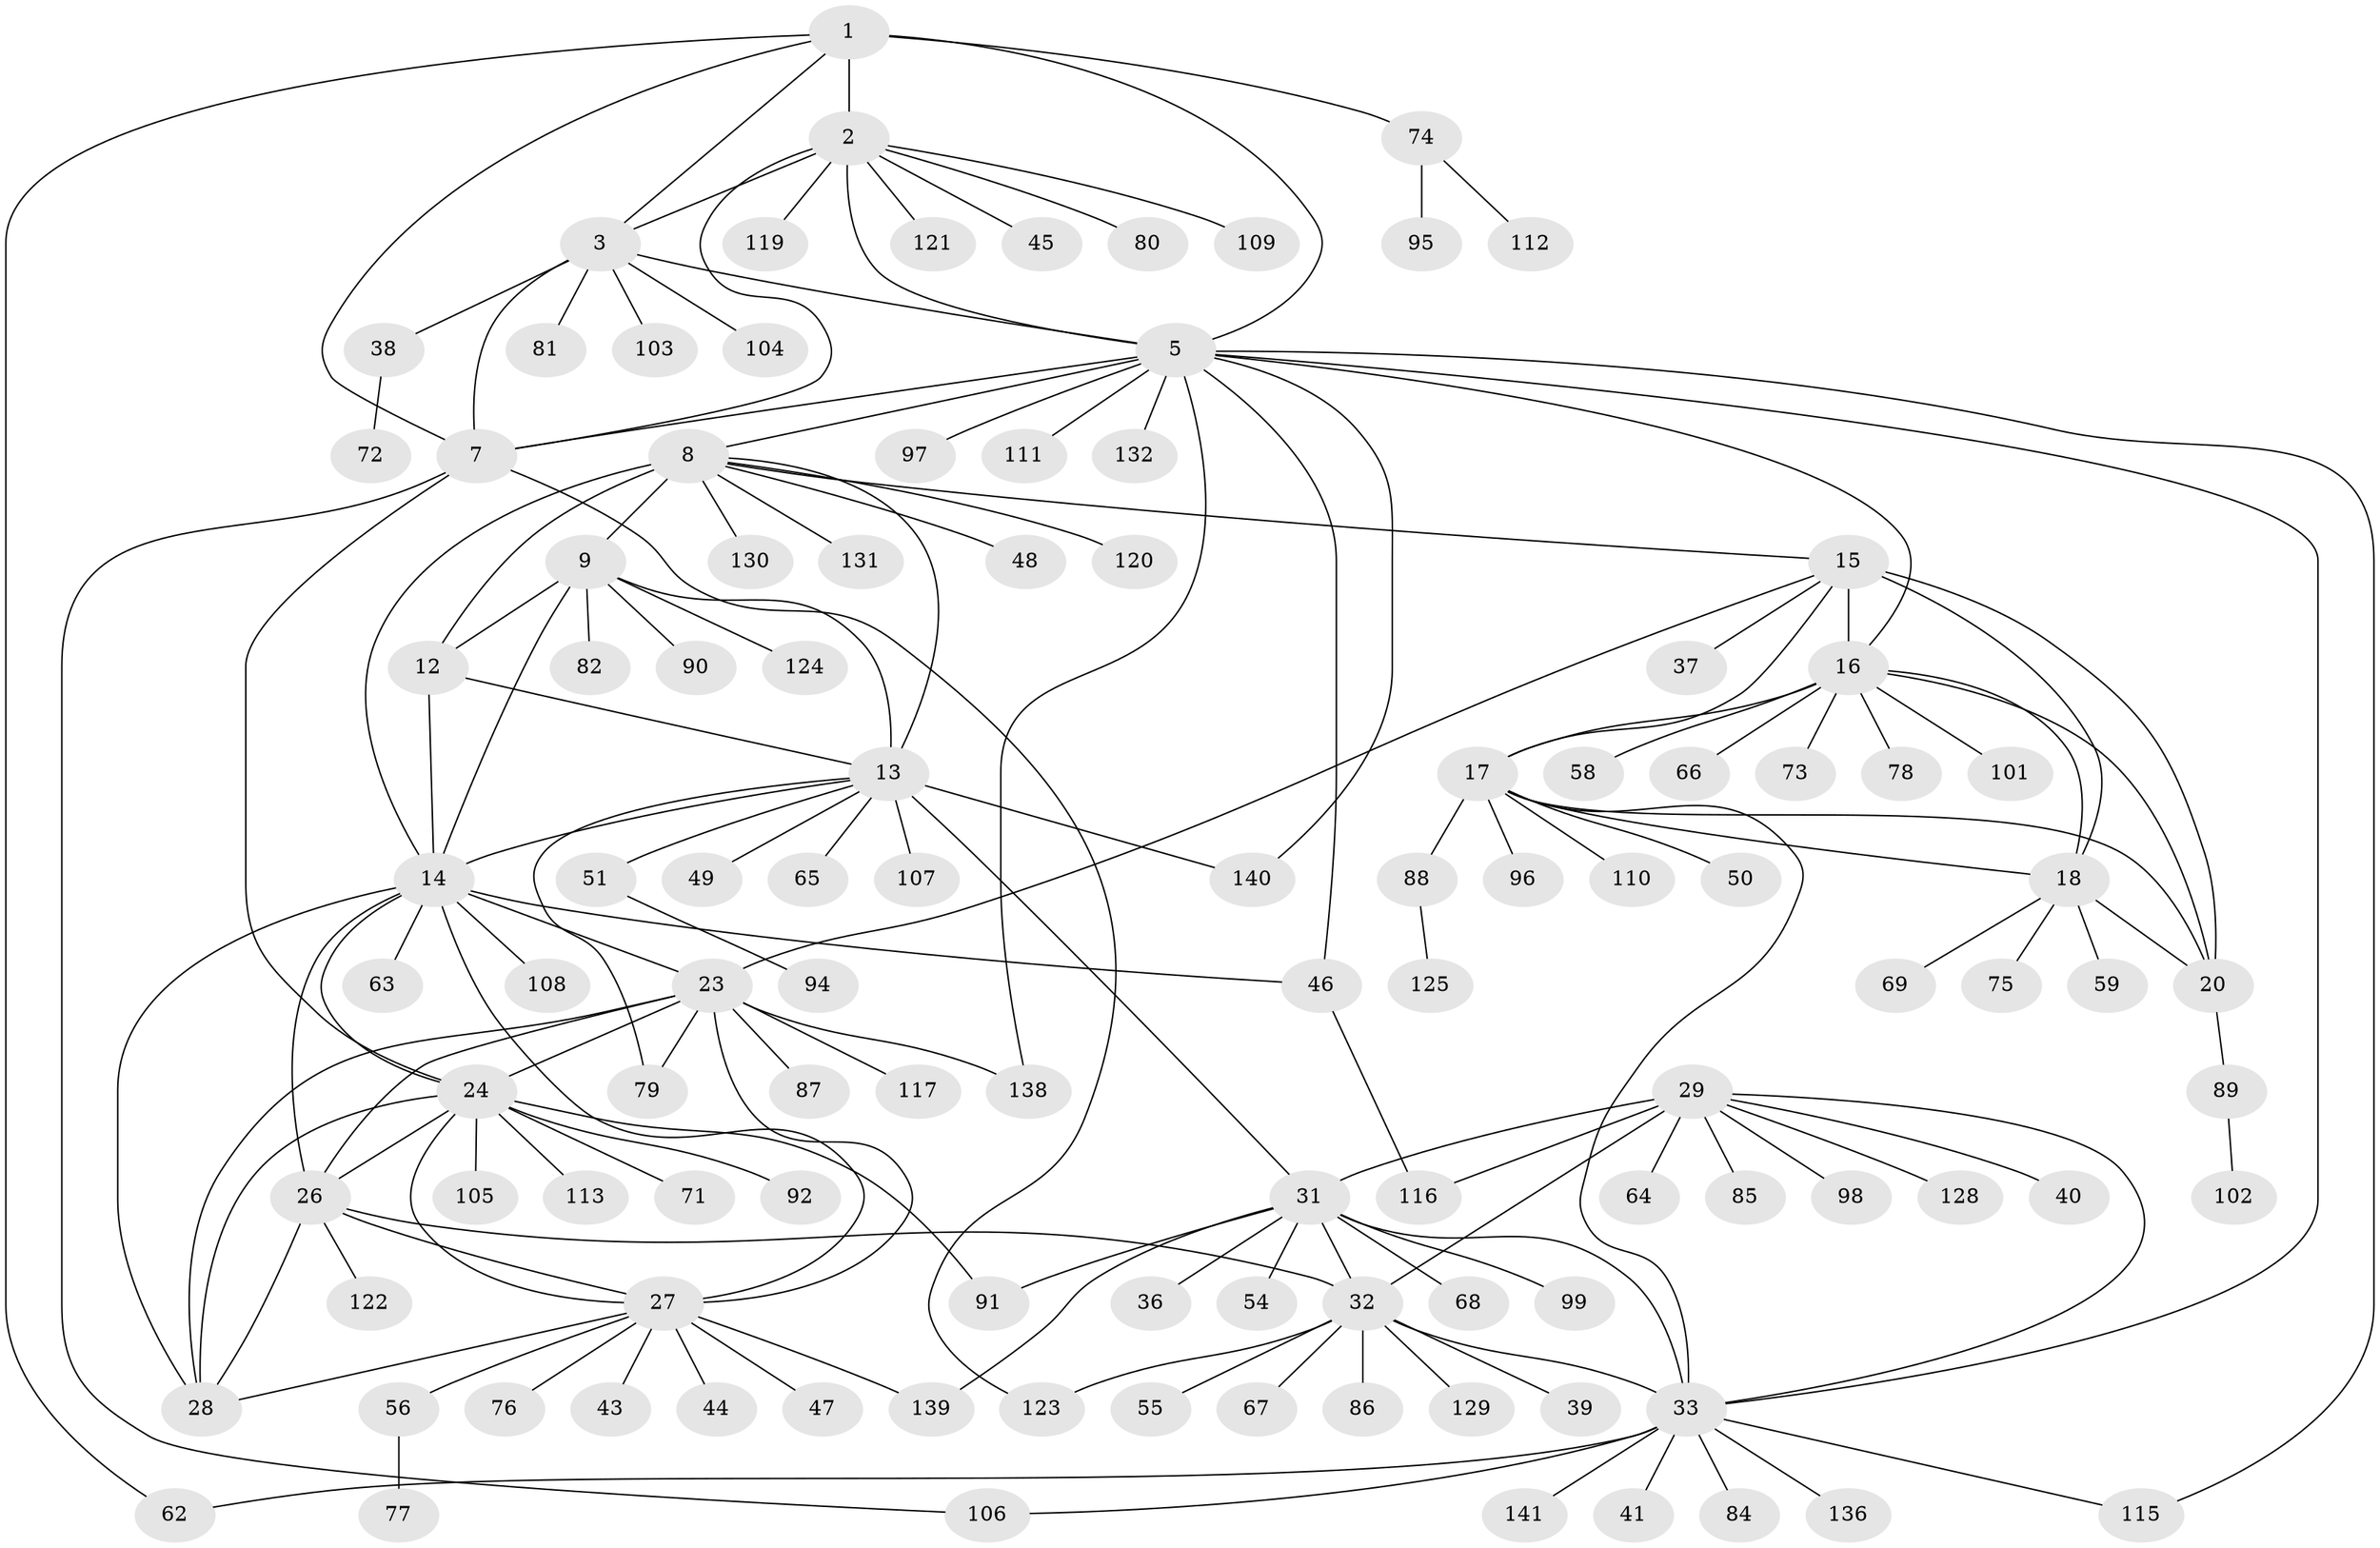 // original degree distribution, {8: 0.03546099290780142, 12: 0.0070921985815602835, 11: 0.028368794326241134, 6: 0.014184397163120567, 9: 0.03546099290780142, 13: 0.03546099290780142, 10: 0.03546099290780142, 7: 0.04964539007092199, 14: 0.0070921985815602835, 1: 0.5815602836879432, 2: 0.14893617021276595, 3: 0.02127659574468085}
// Generated by graph-tools (version 1.1) at 2025/11/02/27/25 16:11:32]
// undirected, 112 vertices, 159 edges
graph export_dot {
graph [start="1"]
  node [color=gray90,style=filled];
  1 [super="+4"];
  2 [super="+42"];
  3 [super="+118"];
  5 [super="+6"];
  7 [super="+127"];
  8 [super="+11"];
  9 [super="+10"];
  12 [super="+52"];
  13 [super="+134"];
  14 [super="+22"];
  15 [super="+21"];
  16 [super="+19"];
  17 [super="+93"];
  18 [super="+57"];
  20;
  23 [super="+25"];
  24 [super="+60"];
  26 [super="+126"];
  27 [super="+133"];
  28 [super="+61"];
  29 [super="+30"];
  31 [super="+34"];
  32 [super="+53"];
  33 [super="+35"];
  36;
  37;
  38;
  39;
  40 [super="+100"];
  41;
  43;
  44;
  45;
  46;
  47;
  48;
  49;
  50;
  51;
  54;
  55;
  56 [super="+70"];
  58 [super="+83"];
  59;
  62;
  63;
  64;
  65;
  66;
  67;
  68;
  69 [super="+137"];
  71;
  72;
  73;
  74;
  75;
  76;
  77;
  78;
  79;
  80;
  81;
  82;
  84;
  85;
  86;
  87;
  88;
  89;
  90;
  91;
  92;
  94;
  95;
  96;
  97;
  98;
  99;
  101;
  102;
  103;
  104;
  105;
  106;
  107;
  108;
  109 [super="+114"];
  110;
  111;
  112;
  113;
  115;
  116;
  117;
  119 [super="+135"];
  120;
  121;
  122;
  123;
  124;
  125;
  128;
  129;
  130;
  131;
  132;
  136;
  138;
  139;
  140;
  141;
  1 -- 2 [weight=2];
  1 -- 3 [weight=2];
  1 -- 5 [weight=4];
  1 -- 7 [weight=2];
  1 -- 62;
  1 -- 74;
  2 -- 3;
  2 -- 5 [weight=2];
  2 -- 7;
  2 -- 45;
  2 -- 80;
  2 -- 109;
  2 -- 119;
  2 -- 121;
  3 -- 5 [weight=2];
  3 -- 7;
  3 -- 38;
  3 -- 81;
  3 -- 103;
  3 -- 104;
  5 -- 7 [weight=2];
  5 -- 16;
  5 -- 46;
  5 -- 132;
  5 -- 33;
  5 -- 97;
  5 -- 8;
  5 -- 138;
  5 -- 140;
  5 -- 111;
  5 -- 115;
  7 -- 24;
  7 -- 106;
  7 -- 123;
  8 -- 9 [weight=4];
  8 -- 12 [weight=2];
  8 -- 13 [weight=2];
  8 -- 14 [weight=2];
  8 -- 131;
  8 -- 130;
  8 -- 15;
  8 -- 48;
  8 -- 120;
  9 -- 12 [weight=2];
  9 -- 13 [weight=2];
  9 -- 14 [weight=2];
  9 -- 82;
  9 -- 124;
  9 -- 90;
  12 -- 13;
  12 -- 14;
  13 -- 14;
  13 -- 49;
  13 -- 51;
  13 -- 65;
  13 -- 79;
  13 -- 107;
  13 -- 31;
  13 -- 140;
  14 -- 46;
  14 -- 63;
  14 -- 108;
  14 -- 23 [weight=2];
  14 -- 24;
  14 -- 26;
  14 -- 27;
  14 -- 28;
  15 -- 16 [weight=4];
  15 -- 17 [weight=2];
  15 -- 18 [weight=2];
  15 -- 20 [weight=2];
  15 -- 37;
  15 -- 23;
  16 -- 17 [weight=2];
  16 -- 18 [weight=2];
  16 -- 20 [weight=2];
  16 -- 66;
  16 -- 101;
  16 -- 73;
  16 -- 78;
  16 -- 58;
  17 -- 18;
  17 -- 20;
  17 -- 33;
  17 -- 50;
  17 -- 88;
  17 -- 110;
  17 -- 96;
  18 -- 20;
  18 -- 59;
  18 -- 69;
  18 -- 75;
  20 -- 89;
  23 -- 24 [weight=2];
  23 -- 26 [weight=2];
  23 -- 27 [weight=2];
  23 -- 28 [weight=2];
  23 -- 138;
  23 -- 79;
  23 -- 117;
  23 -- 87;
  24 -- 26;
  24 -- 27;
  24 -- 28;
  24 -- 71;
  24 -- 91;
  24 -- 92;
  24 -- 105;
  24 -- 113;
  26 -- 27;
  26 -- 28;
  26 -- 32;
  26 -- 122;
  27 -- 28;
  27 -- 43;
  27 -- 44;
  27 -- 47;
  27 -- 56;
  27 -- 76;
  27 -- 139;
  29 -- 31 [weight=4];
  29 -- 32 [weight=2];
  29 -- 33 [weight=4];
  29 -- 40;
  29 -- 98;
  29 -- 64;
  29 -- 128;
  29 -- 116;
  29 -- 85;
  31 -- 32 [weight=2];
  31 -- 33 [weight=4];
  31 -- 36;
  31 -- 54;
  31 -- 91;
  31 -- 99;
  31 -- 68;
  31 -- 139;
  32 -- 33 [weight=2];
  32 -- 39;
  32 -- 55;
  32 -- 67;
  32 -- 86;
  32 -- 123;
  32 -- 129;
  33 -- 41;
  33 -- 62;
  33 -- 84;
  33 -- 106;
  33 -- 115;
  33 -- 141;
  33 -- 136;
  38 -- 72;
  46 -- 116;
  51 -- 94;
  56 -- 77;
  74 -- 95;
  74 -- 112;
  88 -- 125;
  89 -- 102;
}
